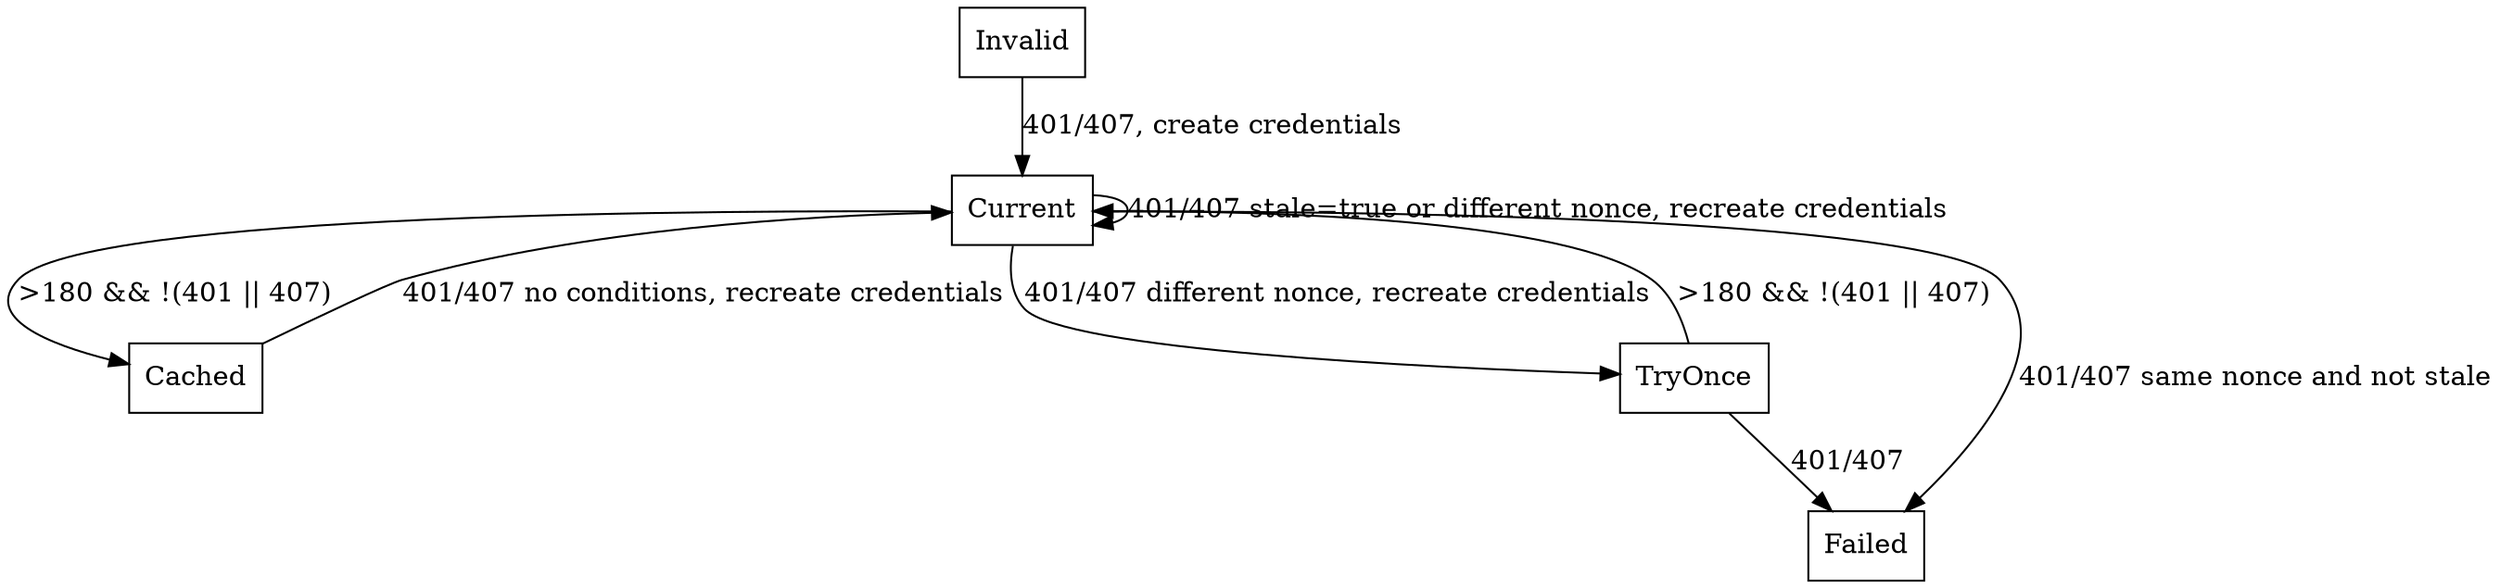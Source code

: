 //  names start with cap are states
//  names start with app:: are appliction handlers
//  names start with dum:: are dum interface to application
//  names start with lower case are actions
//  names start with on are events

//state machine for each realm encountered in a challenge
//authentication headers are added in DialogUsageManager::send, but are calculated when processing challenges
digraph ClientAuthManager {
//  rankdir=LR;
  node [shape = box];

  Invalid -> Current [ label = "401/407, create credentials" ];
  
  Current -> Cached  [ label = ">180 && !(401 || 407)" ];
  Current -> Current [ label = "401/407 stale=true or different nonce, recreate credentials" ];
  Current -> TryOnce [ label = "401/407 different nonce, recreate credentials" ]; 
  Current -> Failed  [ label = "401/407 same nonce and not stale" ];
  
  Cached -> Current [ label = "401/407 no conditions, recreate credentials" ];

  TryOnce -> Current [ label = ">180 && !(401 || 407)" ];
  TryOnce -> Failed [ label = "401/407" ];
}
